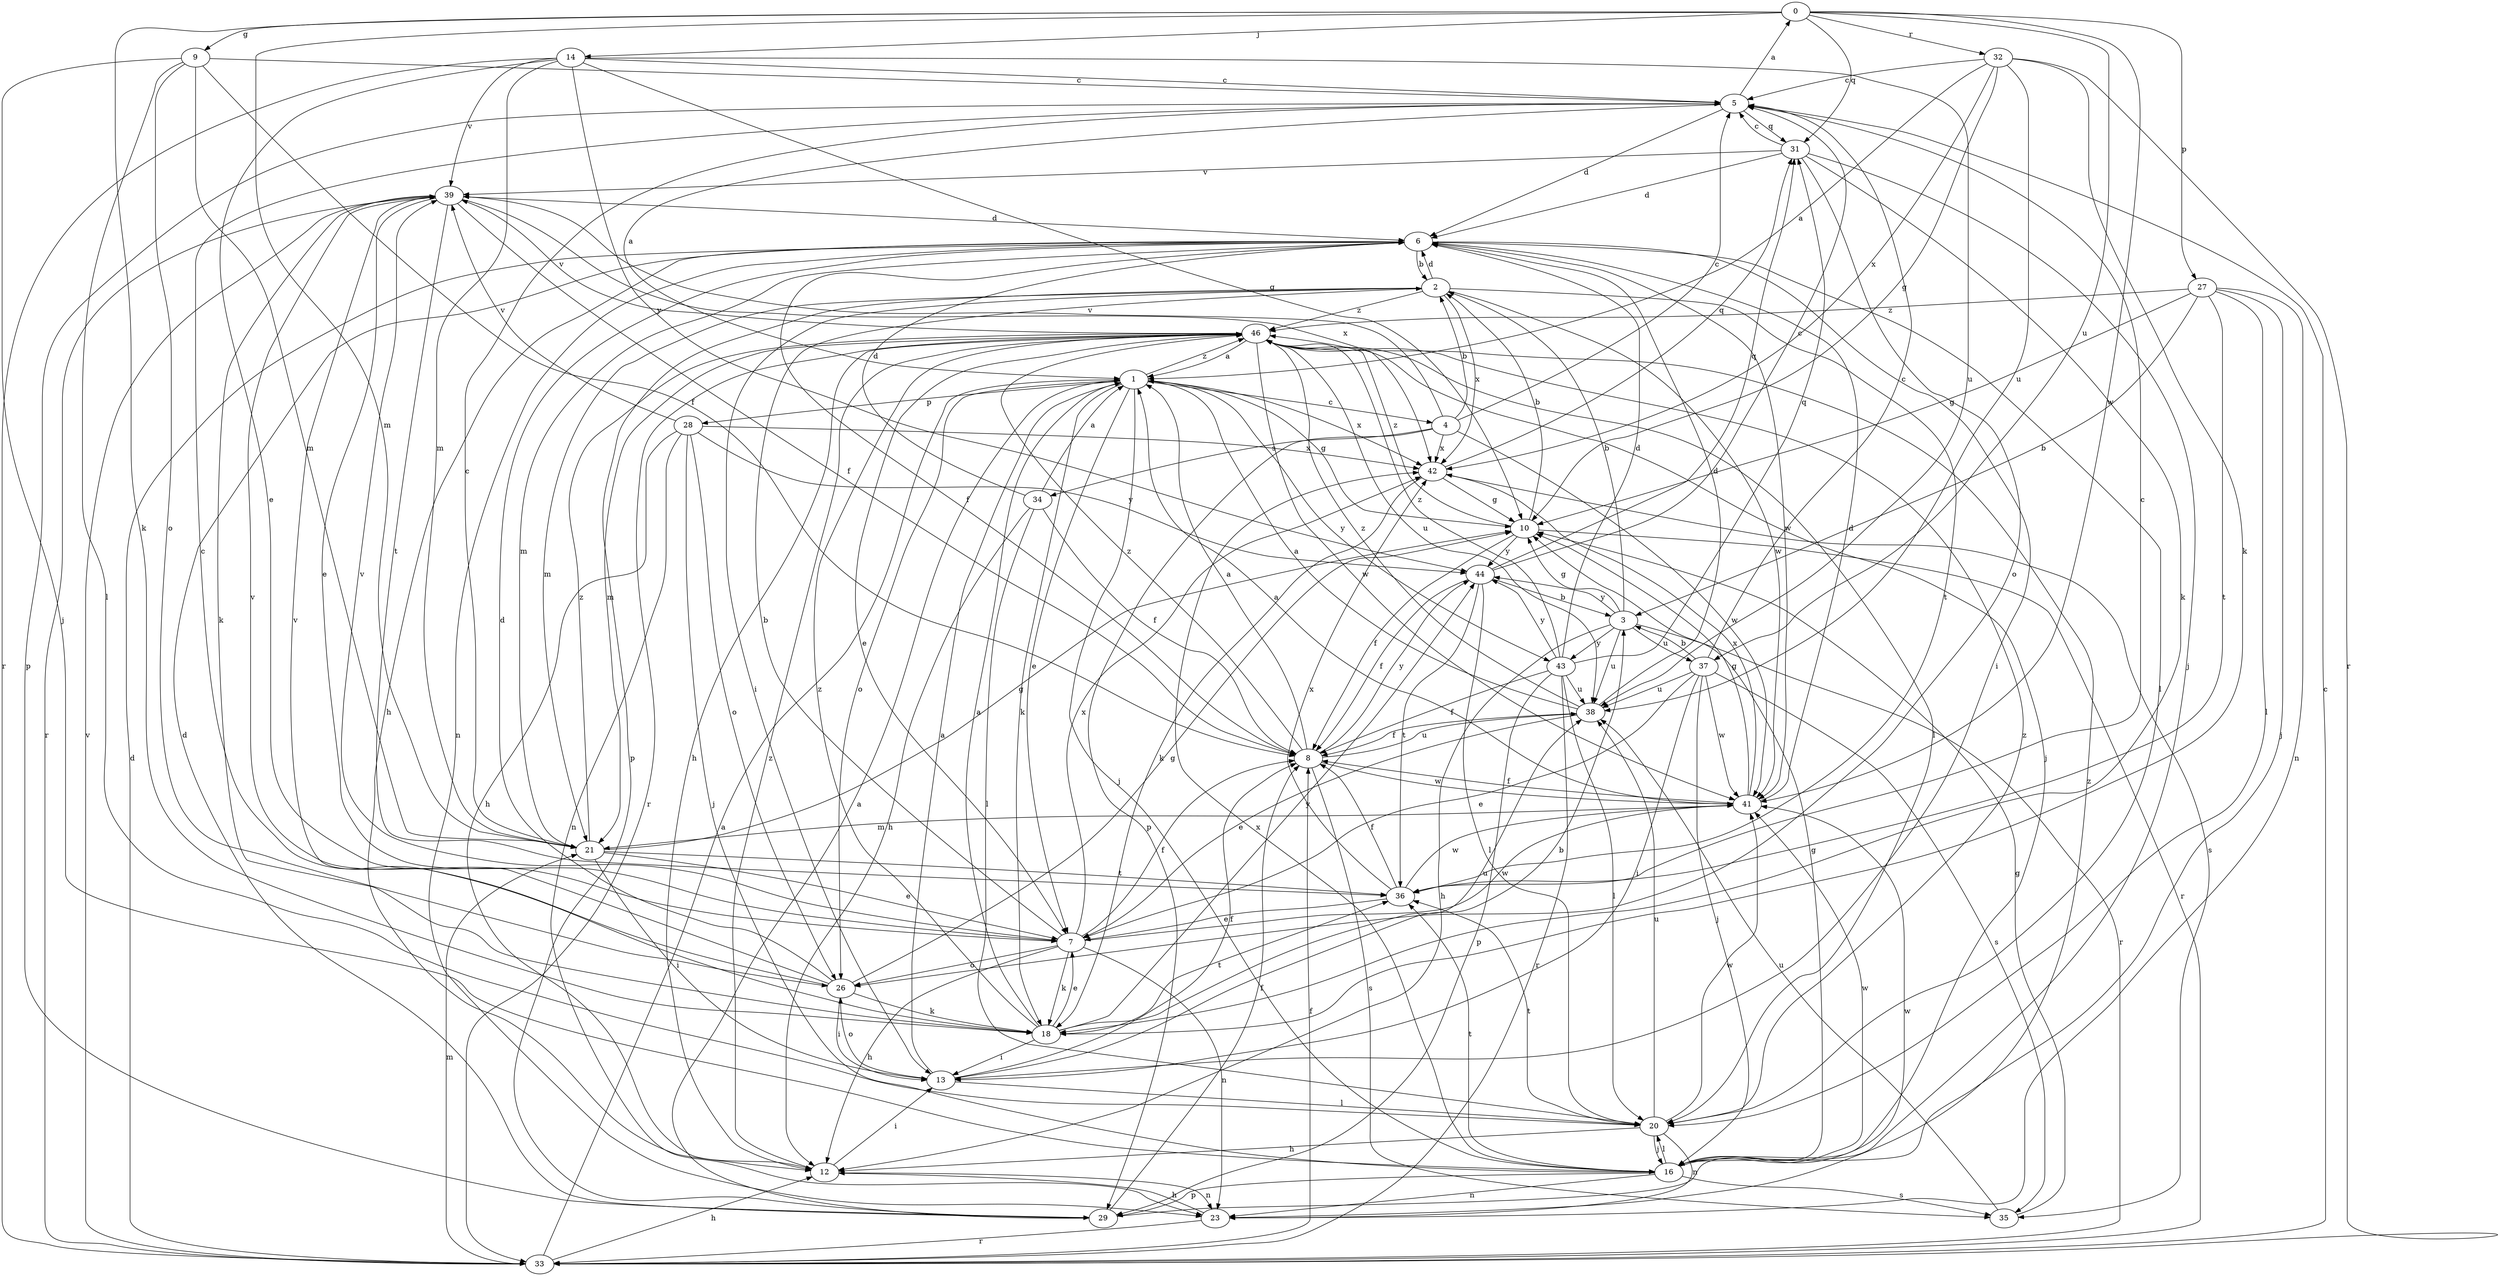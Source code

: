 strict digraph  {
0;
1;
2;
3;
4;
5;
6;
7;
8;
9;
10;
12;
13;
14;
16;
18;
20;
21;
23;
26;
27;
28;
29;
31;
32;
33;
34;
35;
36;
37;
38;
39;
41;
42;
43;
44;
46;
0 -> 9  [label=g];
0 -> 14  [label=j];
0 -> 18  [label=k];
0 -> 21  [label=m];
0 -> 27  [label=p];
0 -> 31  [label=q];
0 -> 32  [label=r];
0 -> 37  [label=u];
0 -> 41  [label=w];
1 -> 4  [label=c];
1 -> 7  [label=e];
1 -> 10  [label=g];
1 -> 16  [label=j];
1 -> 18  [label=k];
1 -> 26  [label=o];
1 -> 28  [label=p];
1 -> 42  [label=x];
1 -> 43  [label=y];
1 -> 46  [label=z];
2 -> 6  [label=d];
2 -> 13  [label=i];
2 -> 21  [label=m];
2 -> 29  [label=p];
2 -> 36  [label=t];
2 -> 41  [label=w];
2 -> 42  [label=x];
2 -> 46  [label=z];
3 -> 2  [label=b];
3 -> 10  [label=g];
3 -> 12  [label=h];
3 -> 33  [label=r];
3 -> 37  [label=u];
3 -> 38  [label=u];
3 -> 43  [label=y];
3 -> 44  [label=y];
4 -> 2  [label=b];
4 -> 5  [label=c];
4 -> 29  [label=p];
4 -> 34  [label=s];
4 -> 39  [label=v];
4 -> 41  [label=w];
4 -> 42  [label=x];
5 -> 0  [label=a];
5 -> 1  [label=a];
5 -> 6  [label=d];
5 -> 29  [label=p];
5 -> 31  [label=q];
6 -> 2  [label=b];
6 -> 8  [label=f];
6 -> 12  [label=h];
6 -> 13  [label=i];
6 -> 20  [label=l];
6 -> 21  [label=m];
6 -> 23  [label=n];
6 -> 41  [label=w];
7 -> 2  [label=b];
7 -> 8  [label=f];
7 -> 12  [label=h];
7 -> 18  [label=k];
7 -> 23  [label=n];
7 -> 26  [label=o];
7 -> 39  [label=v];
7 -> 41  [label=w];
7 -> 42  [label=x];
8 -> 1  [label=a];
8 -> 35  [label=s];
8 -> 38  [label=u];
8 -> 41  [label=w];
8 -> 44  [label=y];
8 -> 46  [label=z];
9 -> 5  [label=c];
9 -> 8  [label=f];
9 -> 16  [label=j];
9 -> 20  [label=l];
9 -> 21  [label=m];
9 -> 26  [label=o];
10 -> 2  [label=b];
10 -> 8  [label=f];
10 -> 33  [label=r];
10 -> 44  [label=y];
10 -> 46  [label=z];
12 -> 13  [label=i];
12 -> 23  [label=n];
12 -> 46  [label=z];
13 -> 1  [label=a];
13 -> 3  [label=b];
13 -> 8  [label=f];
13 -> 20  [label=l];
13 -> 26  [label=o];
14 -> 5  [label=c];
14 -> 7  [label=e];
14 -> 10  [label=g];
14 -> 21  [label=m];
14 -> 33  [label=r];
14 -> 38  [label=u];
14 -> 39  [label=v];
14 -> 44  [label=y];
16 -> 10  [label=g];
16 -> 20  [label=l];
16 -> 23  [label=n];
16 -> 29  [label=p];
16 -> 35  [label=s];
16 -> 36  [label=t];
16 -> 41  [label=w];
16 -> 42  [label=x];
18 -> 1  [label=a];
18 -> 7  [label=e];
18 -> 13  [label=i];
18 -> 36  [label=t];
18 -> 38  [label=u];
18 -> 39  [label=v];
18 -> 44  [label=y];
18 -> 46  [label=z];
20 -> 12  [label=h];
20 -> 16  [label=j];
20 -> 23  [label=n];
20 -> 36  [label=t];
20 -> 38  [label=u];
20 -> 41  [label=w];
20 -> 46  [label=z];
21 -> 5  [label=c];
21 -> 7  [label=e];
21 -> 10  [label=g];
21 -> 13  [label=i];
21 -> 36  [label=t];
21 -> 46  [label=z];
23 -> 12  [label=h];
23 -> 33  [label=r];
23 -> 46  [label=z];
26 -> 5  [label=c];
26 -> 6  [label=d];
26 -> 10  [label=g];
26 -> 13  [label=i];
26 -> 18  [label=k];
26 -> 39  [label=v];
27 -> 3  [label=b];
27 -> 10  [label=g];
27 -> 16  [label=j];
27 -> 20  [label=l];
27 -> 23  [label=n];
27 -> 36  [label=t];
27 -> 46  [label=z];
28 -> 12  [label=h];
28 -> 16  [label=j];
28 -> 23  [label=n];
28 -> 26  [label=o];
28 -> 39  [label=v];
28 -> 42  [label=x];
28 -> 44  [label=y];
29 -> 1  [label=a];
29 -> 6  [label=d];
29 -> 8  [label=f];
29 -> 41  [label=w];
31 -> 5  [label=c];
31 -> 6  [label=d];
31 -> 16  [label=j];
31 -> 18  [label=k];
31 -> 26  [label=o];
31 -> 39  [label=v];
32 -> 1  [label=a];
32 -> 5  [label=c];
32 -> 10  [label=g];
32 -> 18  [label=k];
32 -> 33  [label=r];
32 -> 38  [label=u];
32 -> 42  [label=x];
33 -> 1  [label=a];
33 -> 5  [label=c];
33 -> 6  [label=d];
33 -> 8  [label=f];
33 -> 12  [label=h];
33 -> 21  [label=m];
33 -> 39  [label=v];
34 -> 1  [label=a];
34 -> 6  [label=d];
34 -> 8  [label=f];
34 -> 12  [label=h];
34 -> 20  [label=l];
35 -> 10  [label=g];
35 -> 38  [label=u];
36 -> 5  [label=c];
36 -> 7  [label=e];
36 -> 8  [label=f];
36 -> 41  [label=w];
36 -> 42  [label=x];
37 -> 3  [label=b];
37 -> 5  [label=c];
37 -> 7  [label=e];
37 -> 13  [label=i];
37 -> 16  [label=j];
37 -> 35  [label=s];
37 -> 38  [label=u];
37 -> 41  [label=w];
38 -> 1  [label=a];
38 -> 6  [label=d];
38 -> 7  [label=e];
38 -> 8  [label=f];
38 -> 46  [label=z];
39 -> 6  [label=d];
39 -> 7  [label=e];
39 -> 8  [label=f];
39 -> 18  [label=k];
39 -> 33  [label=r];
39 -> 36  [label=t];
39 -> 42  [label=x];
41 -> 1  [label=a];
41 -> 6  [label=d];
41 -> 8  [label=f];
41 -> 10  [label=g];
41 -> 21  [label=m];
41 -> 42  [label=x];
42 -> 10  [label=g];
42 -> 18  [label=k];
42 -> 31  [label=q];
42 -> 35  [label=s];
43 -> 6  [label=d];
43 -> 8  [label=f];
43 -> 20  [label=l];
43 -> 29  [label=p];
43 -> 31  [label=q];
43 -> 33  [label=r];
43 -> 38  [label=u];
43 -> 44  [label=y];
43 -> 46  [label=z];
44 -> 3  [label=b];
44 -> 5  [label=c];
44 -> 8  [label=f];
44 -> 20  [label=l];
44 -> 31  [label=q];
44 -> 36  [label=t];
46 -> 1  [label=a];
46 -> 7  [label=e];
46 -> 12  [label=h];
46 -> 16  [label=j];
46 -> 20  [label=l];
46 -> 21  [label=m];
46 -> 33  [label=r];
46 -> 38  [label=u];
46 -> 39  [label=v];
46 -> 41  [label=w];
}
